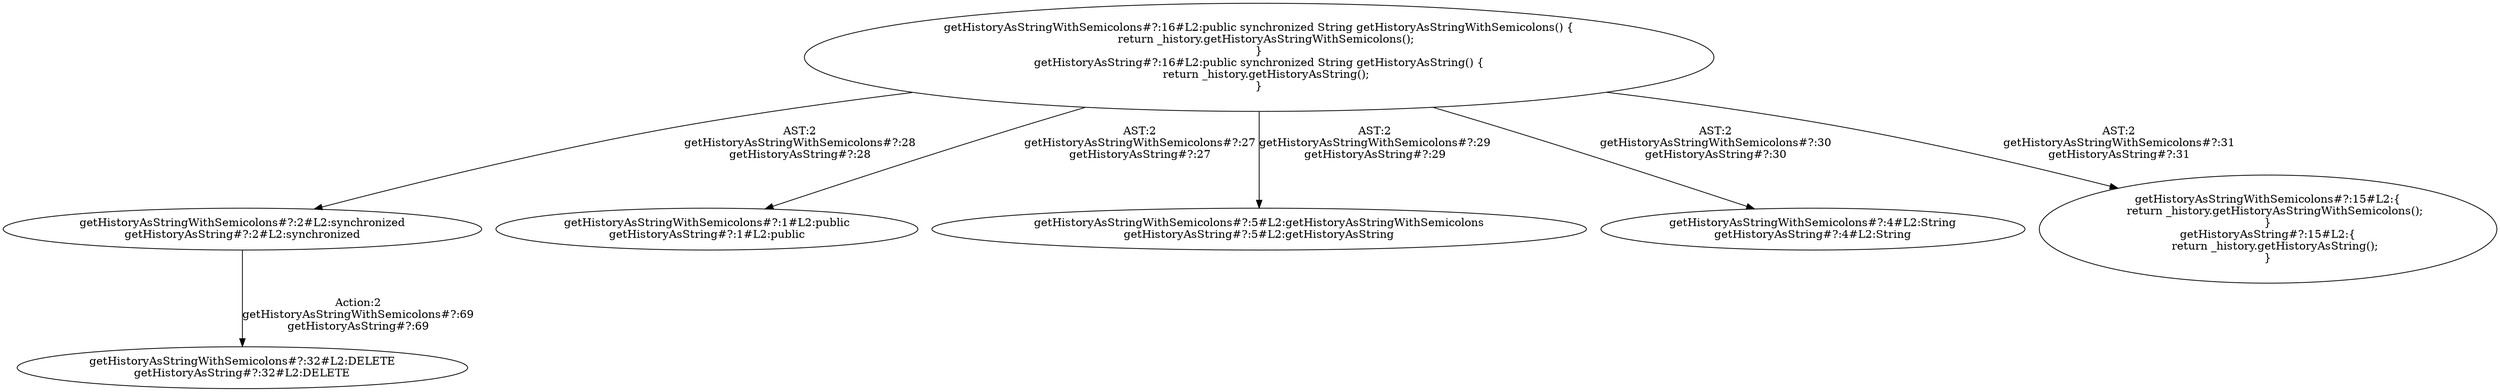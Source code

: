 digraph "Pattern" {
0 [label="getHistoryAsStringWithSemicolons#?:32#L2:DELETE
getHistoryAsString#?:32#L2:DELETE" shape=ellipse]
1 [label="getHistoryAsStringWithSemicolons#?:2#L2:synchronized
getHistoryAsString#?:2#L2:synchronized" shape=ellipse]
2 [label="getHistoryAsStringWithSemicolons#?:16#L2:public synchronized String getHistoryAsStringWithSemicolons() \{
    return _history.getHistoryAsStringWithSemicolons();
\}
getHistoryAsString#?:16#L2:public synchronized String getHistoryAsString() \{
    return _history.getHistoryAsString();
\}" shape=ellipse]
3 [label="getHistoryAsStringWithSemicolons#?:1#L2:public
getHistoryAsString#?:1#L2:public" shape=ellipse]
4 [label="getHistoryAsStringWithSemicolons#?:5#L2:getHistoryAsStringWithSemicolons
getHistoryAsString#?:5#L2:getHistoryAsString" shape=ellipse]
5 [label="getHistoryAsStringWithSemicolons#?:4#L2:String
getHistoryAsString#?:4#L2:String" shape=ellipse]
6 [label="getHistoryAsStringWithSemicolons#?:15#L2:\{
    return _history.getHistoryAsStringWithSemicolons();
\}
getHistoryAsString#?:15#L2:\{
    return _history.getHistoryAsString();
\}" shape=ellipse]
1 -> 0 [label="Action:2
getHistoryAsStringWithSemicolons#?:69
getHistoryAsString#?:69"];
2 -> 1 [label="AST:2
getHistoryAsStringWithSemicolons#?:28
getHistoryAsString#?:28"];
2 -> 3 [label="AST:2
getHistoryAsStringWithSemicolons#?:27
getHistoryAsString#?:27"];
2 -> 4 [label="AST:2
getHistoryAsStringWithSemicolons#?:29
getHistoryAsString#?:29"];
2 -> 5 [label="AST:2
getHistoryAsStringWithSemicolons#?:30
getHistoryAsString#?:30"];
2 -> 6 [label="AST:2
getHistoryAsStringWithSemicolons#?:31
getHistoryAsString#?:31"];
}